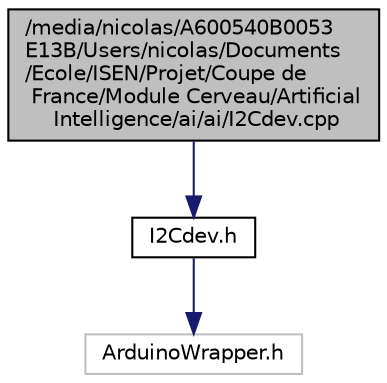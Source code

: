 digraph "/media/nicolas/A600540B0053E13B/Users/nicolas/Documents/Ecole/ISEN/Projet/Coupe de France/Module Cerveau/Artificial Intelligence/ai/ai/I2Cdev.cpp"
{
  edge [fontname="Helvetica",fontsize="10",labelfontname="Helvetica",labelfontsize="10"];
  node [fontname="Helvetica",fontsize="10",shape=record];
  Node1 [label="/media/nicolas/A600540B0053\lE13B/Users/nicolas/Documents\l/Ecole/ISEN/Projet/Coupe de\l France/Module Cerveau/Artificial\l Intelligence/ai/ai/I2Cdev.cpp",height=0.2,width=0.4,color="black", fillcolor="grey75", style="filled" fontcolor="black"];
  Node1 -> Node2 [color="midnightblue",fontsize="10",style="solid",fontname="Helvetica"];
  Node2 [label="I2Cdev.h",height=0.2,width=0.4,color="black", fillcolor="white", style="filled",URL="$_artificial_01_intelligence_2ai_2ai_2_i2_cdev_8h.html"];
  Node2 -> Node3 [color="midnightblue",fontsize="10",style="solid",fontname="Helvetica"];
  Node3 [label="ArduinoWrapper.h",height=0.2,width=0.4,color="grey75", fillcolor="white", style="filled"];
}
